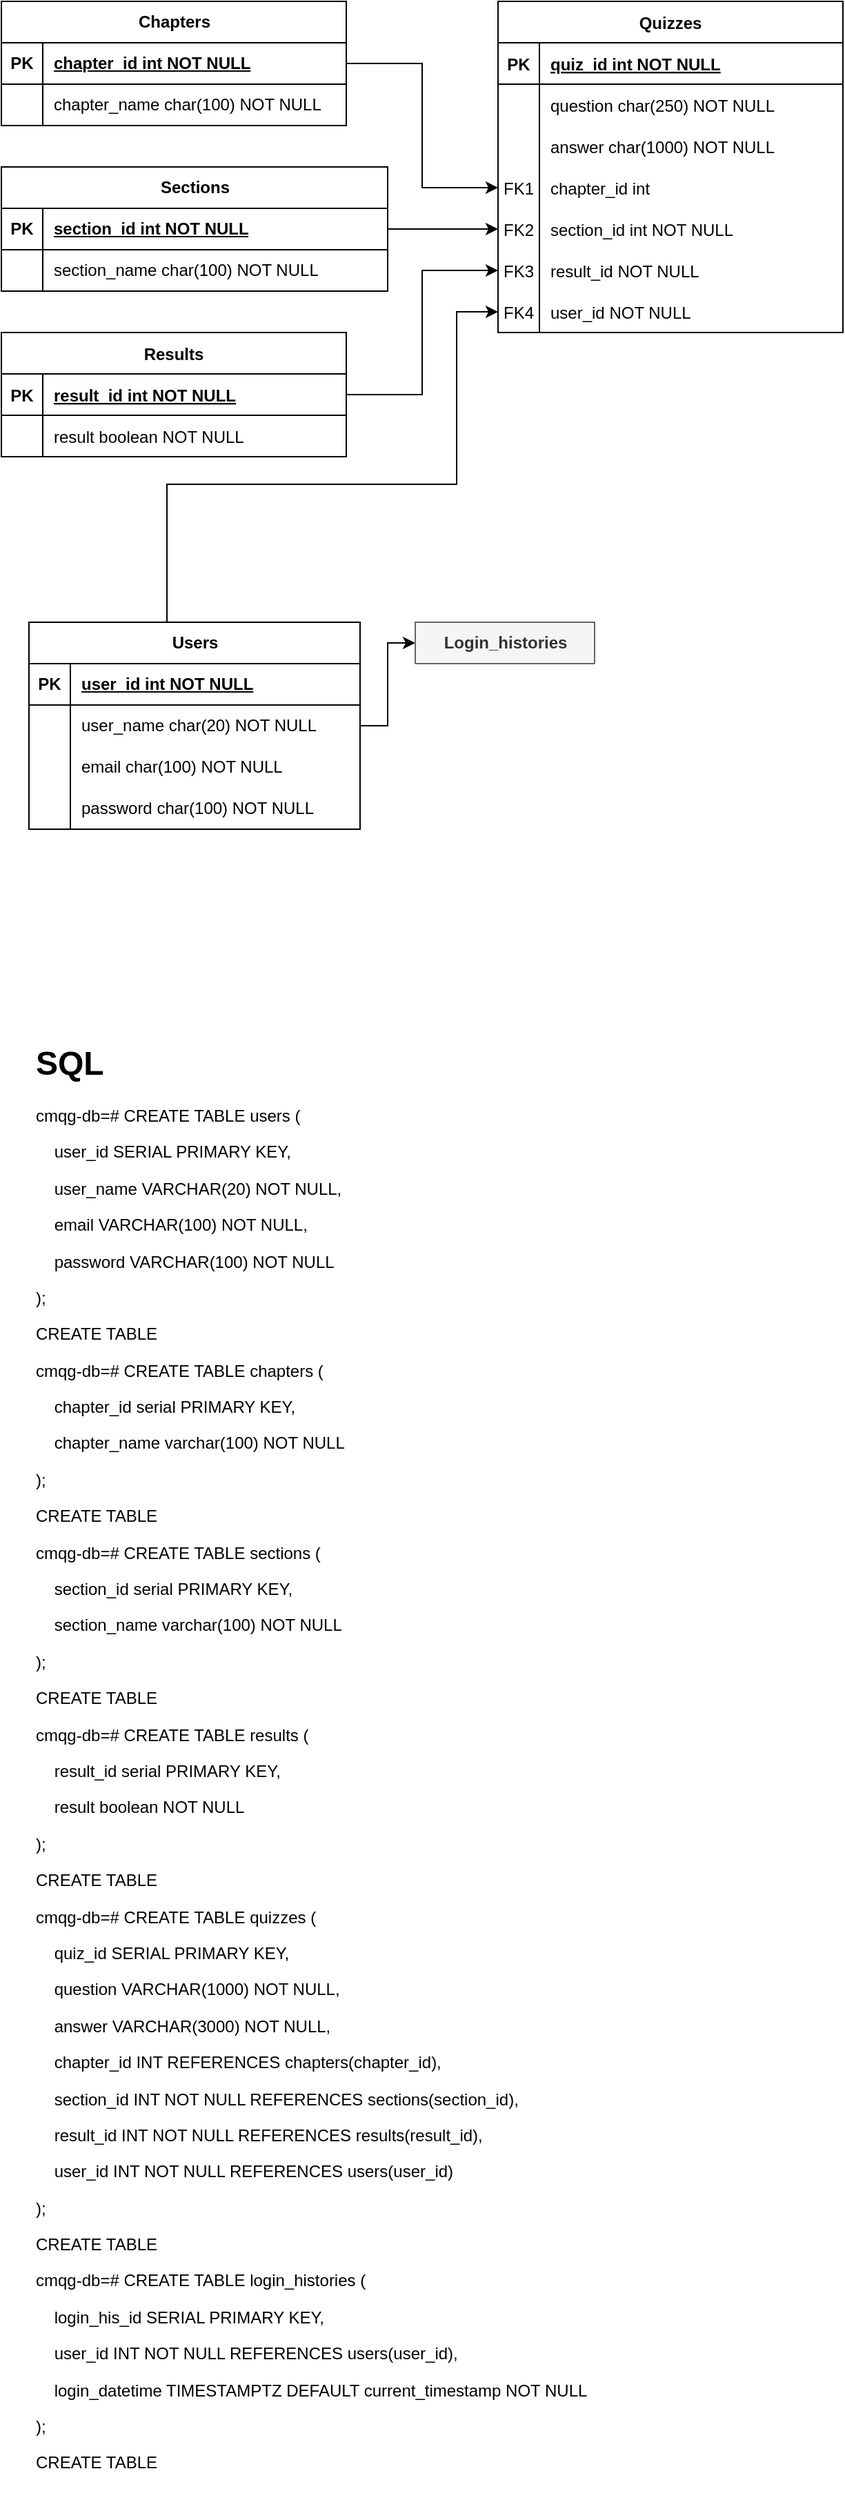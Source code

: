 <mxfile version="22.0.3" type="device" pages="3">
  <diagram id="R2lEEEUBdFMjLlhIrx00" name="ER">
    <mxGraphModel dx="954" dy="600" grid="1" gridSize="10" guides="1" tooltips="1" connect="1" arrows="1" fold="1" page="1" pageScale="1" pageWidth="850" pageHeight="1100" math="0" shadow="0" extFonts="Permanent Marker^https://fonts.googleapis.com/css?family=Permanent+Marker">
      <root>
        <mxCell id="0" />
        <mxCell id="1" parent="0" />
        <mxCell id="C-vyLk0tnHw3VtMMgP7b-2" value="Results" style="shape=table;startSize=30;container=1;collapsible=1;childLayout=tableLayout;fixedRows=1;rowLines=0;fontStyle=1;align=center;resizeLast=1;" parent="1" vertex="1">
          <mxGeometry x="40" y="280" width="250" height="90" as="geometry" />
        </mxCell>
        <mxCell id="C-vyLk0tnHw3VtMMgP7b-3" value="" style="shape=partialRectangle;collapsible=0;dropTarget=0;pointerEvents=0;fillColor=none;points=[[0,0.5],[1,0.5]];portConstraint=eastwest;top=0;left=0;right=0;bottom=1;" parent="C-vyLk0tnHw3VtMMgP7b-2" vertex="1">
          <mxGeometry y="30" width="250" height="30" as="geometry" />
        </mxCell>
        <mxCell id="C-vyLk0tnHw3VtMMgP7b-4" value="PK" style="shape=partialRectangle;overflow=hidden;connectable=0;fillColor=none;top=0;left=0;bottom=0;right=0;fontStyle=1;" parent="C-vyLk0tnHw3VtMMgP7b-3" vertex="1">
          <mxGeometry width="30" height="30" as="geometry">
            <mxRectangle width="30" height="30" as="alternateBounds" />
          </mxGeometry>
        </mxCell>
        <mxCell id="C-vyLk0tnHw3VtMMgP7b-5" value="result_id int NOT NULL " style="shape=partialRectangle;overflow=hidden;connectable=0;fillColor=none;top=0;left=0;bottom=0;right=0;align=left;spacingLeft=6;fontStyle=5;" parent="C-vyLk0tnHw3VtMMgP7b-3" vertex="1">
          <mxGeometry x="30" width="220" height="30" as="geometry">
            <mxRectangle width="220" height="30" as="alternateBounds" />
          </mxGeometry>
        </mxCell>
        <mxCell id="C-vyLk0tnHw3VtMMgP7b-9" value="" style="shape=partialRectangle;collapsible=0;dropTarget=0;pointerEvents=0;fillColor=none;points=[[0,0.5],[1,0.5]];portConstraint=eastwest;top=0;left=0;right=0;bottom=0;" parent="C-vyLk0tnHw3VtMMgP7b-2" vertex="1">
          <mxGeometry y="60" width="250" height="30" as="geometry" />
        </mxCell>
        <mxCell id="C-vyLk0tnHw3VtMMgP7b-10" value="" style="shape=partialRectangle;overflow=hidden;connectable=0;fillColor=none;top=0;left=0;bottom=0;right=0;" parent="C-vyLk0tnHw3VtMMgP7b-9" vertex="1">
          <mxGeometry width="30" height="30" as="geometry">
            <mxRectangle width="30" height="30" as="alternateBounds" />
          </mxGeometry>
        </mxCell>
        <mxCell id="C-vyLk0tnHw3VtMMgP7b-11" value="result boolean NOT NULL" style="shape=partialRectangle;overflow=hidden;connectable=0;fillColor=none;top=0;left=0;bottom=0;right=0;align=left;spacingLeft=6;" parent="C-vyLk0tnHw3VtMMgP7b-9" vertex="1">
          <mxGeometry x="30" width="220" height="30" as="geometry">
            <mxRectangle width="220" height="30" as="alternateBounds" />
          </mxGeometry>
        </mxCell>
        <mxCell id="C-vyLk0tnHw3VtMMgP7b-23" value="Quizzes" style="shape=table;startSize=30;container=1;collapsible=1;childLayout=tableLayout;fixedRows=1;rowLines=0;fontStyle=1;align=center;resizeLast=1;" parent="1" vertex="1">
          <mxGeometry x="400" y="40" width="250" height="240" as="geometry">
            <mxRectangle x="120" y="120" width="70" height="30" as="alternateBounds" />
          </mxGeometry>
        </mxCell>
        <mxCell id="C-vyLk0tnHw3VtMMgP7b-24" value="" style="shape=partialRectangle;collapsible=0;dropTarget=0;pointerEvents=0;fillColor=none;points=[[0,0.5],[1,0.5]];portConstraint=eastwest;top=0;left=0;right=0;bottom=1;" parent="C-vyLk0tnHw3VtMMgP7b-23" vertex="1">
          <mxGeometry y="30" width="250" height="30" as="geometry" />
        </mxCell>
        <mxCell id="C-vyLk0tnHw3VtMMgP7b-25" value="PK" style="shape=partialRectangle;overflow=hidden;connectable=0;fillColor=none;top=0;left=0;bottom=0;right=0;fontStyle=1;" parent="C-vyLk0tnHw3VtMMgP7b-24" vertex="1">
          <mxGeometry width="30" height="30" as="geometry">
            <mxRectangle width="30" height="30" as="alternateBounds" />
          </mxGeometry>
        </mxCell>
        <mxCell id="C-vyLk0tnHw3VtMMgP7b-26" value="quiz_id int NOT NULL " style="shape=partialRectangle;overflow=hidden;connectable=0;fillColor=none;top=0;left=0;bottom=0;right=0;align=left;spacingLeft=6;fontStyle=5;" parent="C-vyLk0tnHw3VtMMgP7b-24" vertex="1">
          <mxGeometry x="30" width="220" height="30" as="geometry">
            <mxRectangle width="220" height="30" as="alternateBounds" />
          </mxGeometry>
        </mxCell>
        <mxCell id="C-vyLk0tnHw3VtMMgP7b-27" value="" style="shape=partialRectangle;collapsible=0;dropTarget=0;pointerEvents=0;fillColor=none;points=[[0,0.5],[1,0.5]];portConstraint=eastwest;top=0;left=0;right=0;bottom=0;" parent="C-vyLk0tnHw3VtMMgP7b-23" vertex="1">
          <mxGeometry y="60" width="250" height="30" as="geometry" />
        </mxCell>
        <mxCell id="C-vyLk0tnHw3VtMMgP7b-28" value="" style="shape=partialRectangle;overflow=hidden;connectable=0;fillColor=none;top=0;left=0;bottom=0;right=0;" parent="C-vyLk0tnHw3VtMMgP7b-27" vertex="1">
          <mxGeometry width="30" height="30" as="geometry">
            <mxRectangle width="30" height="30" as="alternateBounds" />
          </mxGeometry>
        </mxCell>
        <mxCell id="C-vyLk0tnHw3VtMMgP7b-29" value="question char(250) NOT NULL" style="shape=partialRectangle;overflow=hidden;connectable=0;fillColor=none;top=0;left=0;bottom=0;right=0;align=left;spacingLeft=6;" parent="C-vyLk0tnHw3VtMMgP7b-27" vertex="1">
          <mxGeometry x="30" width="220" height="30" as="geometry">
            <mxRectangle width="220" height="30" as="alternateBounds" />
          </mxGeometry>
        </mxCell>
        <mxCell id="cHGgCgY9bljwgX2KRVGt-27" style="shape=partialRectangle;collapsible=0;dropTarget=0;pointerEvents=0;fillColor=none;points=[[0,0.5],[1,0.5]];portConstraint=eastwest;top=0;left=0;right=0;bottom=0;" parent="C-vyLk0tnHw3VtMMgP7b-23" vertex="1">
          <mxGeometry y="90" width="250" height="30" as="geometry" />
        </mxCell>
        <mxCell id="cHGgCgY9bljwgX2KRVGt-28" style="shape=partialRectangle;overflow=hidden;connectable=0;fillColor=none;top=0;left=0;bottom=0;right=0;" parent="cHGgCgY9bljwgX2KRVGt-27" vertex="1">
          <mxGeometry width="30" height="30" as="geometry">
            <mxRectangle width="30" height="30" as="alternateBounds" />
          </mxGeometry>
        </mxCell>
        <mxCell id="cHGgCgY9bljwgX2KRVGt-29" value="answer char(1000) NOT NULL" style="shape=partialRectangle;overflow=hidden;connectable=0;fillColor=none;top=0;left=0;bottom=0;right=0;align=left;spacingLeft=6;" parent="cHGgCgY9bljwgX2KRVGt-27" vertex="1">
          <mxGeometry x="30" width="220" height="30" as="geometry">
            <mxRectangle width="220" height="30" as="alternateBounds" />
          </mxGeometry>
        </mxCell>
        <mxCell id="cHGgCgY9bljwgX2KRVGt-64" style="shape=partialRectangle;collapsible=0;dropTarget=0;pointerEvents=0;fillColor=none;points=[[0,0.5],[1,0.5]];portConstraint=eastwest;top=0;left=0;right=0;bottom=0;" parent="C-vyLk0tnHw3VtMMgP7b-23" vertex="1">
          <mxGeometry y="120" width="250" height="30" as="geometry" />
        </mxCell>
        <mxCell id="cHGgCgY9bljwgX2KRVGt-65" value="FK1" style="shape=partialRectangle;overflow=hidden;connectable=0;fillColor=none;top=0;left=0;bottom=0;right=0;" parent="cHGgCgY9bljwgX2KRVGt-64" vertex="1">
          <mxGeometry width="30" height="30" as="geometry">
            <mxRectangle width="30" height="30" as="alternateBounds" />
          </mxGeometry>
        </mxCell>
        <mxCell id="cHGgCgY9bljwgX2KRVGt-66" value="chapter_id int" style="shape=partialRectangle;overflow=hidden;connectable=0;fillColor=none;top=0;left=0;bottom=0;right=0;align=left;spacingLeft=6;" parent="cHGgCgY9bljwgX2KRVGt-64" vertex="1">
          <mxGeometry x="30" width="220" height="30" as="geometry">
            <mxRectangle width="220" height="30" as="alternateBounds" />
          </mxGeometry>
        </mxCell>
        <mxCell id="cHGgCgY9bljwgX2KRVGt-30" style="shape=partialRectangle;collapsible=0;dropTarget=0;pointerEvents=0;fillColor=none;points=[[0,0.5],[1,0.5]];portConstraint=eastwest;top=0;left=0;right=0;bottom=0;" parent="C-vyLk0tnHw3VtMMgP7b-23" vertex="1">
          <mxGeometry y="150" width="250" height="30" as="geometry" />
        </mxCell>
        <mxCell id="cHGgCgY9bljwgX2KRVGt-31" value="FK2" style="shape=partialRectangle;overflow=hidden;connectable=0;fillColor=none;top=0;left=0;bottom=0;right=0;" parent="cHGgCgY9bljwgX2KRVGt-30" vertex="1">
          <mxGeometry width="30" height="30" as="geometry">
            <mxRectangle width="30" height="30" as="alternateBounds" />
          </mxGeometry>
        </mxCell>
        <mxCell id="cHGgCgY9bljwgX2KRVGt-32" value="section_id int NOT NULL" style="shape=partialRectangle;overflow=hidden;connectable=0;fillColor=none;top=0;left=0;bottom=0;right=0;align=left;spacingLeft=6;" parent="cHGgCgY9bljwgX2KRVGt-30" vertex="1">
          <mxGeometry x="30" width="220" height="30" as="geometry">
            <mxRectangle width="220" height="30" as="alternateBounds" />
          </mxGeometry>
        </mxCell>
        <mxCell id="cHGgCgY9bljwgX2KRVGt-59" style="shape=partialRectangle;collapsible=0;dropTarget=0;pointerEvents=0;fillColor=none;points=[[0,0.5],[1,0.5]];portConstraint=eastwest;top=0;left=0;right=0;bottom=0;" parent="C-vyLk0tnHw3VtMMgP7b-23" vertex="1">
          <mxGeometry y="180" width="250" height="30" as="geometry" />
        </mxCell>
        <mxCell id="cHGgCgY9bljwgX2KRVGt-60" value="FK3" style="shape=partialRectangle;overflow=hidden;connectable=0;fillColor=none;top=0;left=0;bottom=0;right=0;" parent="cHGgCgY9bljwgX2KRVGt-59" vertex="1">
          <mxGeometry width="30" height="30" as="geometry">
            <mxRectangle width="30" height="30" as="alternateBounds" />
          </mxGeometry>
        </mxCell>
        <mxCell id="cHGgCgY9bljwgX2KRVGt-61" value="result_id NOT NULL" style="shape=partialRectangle;overflow=hidden;connectable=0;fillColor=none;top=0;left=0;bottom=0;right=0;align=left;spacingLeft=6;" parent="cHGgCgY9bljwgX2KRVGt-59" vertex="1">
          <mxGeometry x="30" width="220" height="30" as="geometry">
            <mxRectangle width="220" height="30" as="alternateBounds" />
          </mxGeometry>
        </mxCell>
        <mxCell id="cHGgCgY9bljwgX2KRVGt-81" style="shape=partialRectangle;collapsible=0;dropTarget=0;pointerEvents=0;fillColor=none;points=[[0,0.5],[1,0.5]];portConstraint=eastwest;top=0;left=0;right=0;bottom=0;" parent="C-vyLk0tnHw3VtMMgP7b-23" vertex="1">
          <mxGeometry y="210" width="250" height="30" as="geometry" />
        </mxCell>
        <mxCell id="cHGgCgY9bljwgX2KRVGt-82" value="FK4" style="shape=partialRectangle;overflow=hidden;connectable=0;fillColor=none;top=0;left=0;bottom=0;right=0;" parent="cHGgCgY9bljwgX2KRVGt-81" vertex="1">
          <mxGeometry width="30" height="30" as="geometry">
            <mxRectangle width="30" height="30" as="alternateBounds" />
          </mxGeometry>
        </mxCell>
        <mxCell id="cHGgCgY9bljwgX2KRVGt-83" value="user_id NOT NULL" style="shape=partialRectangle;overflow=hidden;connectable=0;fillColor=none;top=0;left=0;bottom=0;right=0;align=left;spacingLeft=6;" parent="cHGgCgY9bljwgX2KRVGt-81" vertex="1">
          <mxGeometry x="30" width="220" height="30" as="geometry">
            <mxRectangle width="220" height="30" as="alternateBounds" />
          </mxGeometry>
        </mxCell>
        <mxCell id="cHGgCgY9bljwgX2KRVGt-46" value="Sections" style="shape=table;startSize=30;container=1;collapsible=1;childLayout=tableLayout;fixedRows=1;rowLines=0;fontStyle=1;align=center;resizeLast=1;html=1;strokeColor=default;verticalAlign=middle;fontFamily=Helvetica;fontSize=12;fontColor=default;fillColor=default;" parent="1" vertex="1">
          <mxGeometry x="40" y="160" width="280" height="90" as="geometry" />
        </mxCell>
        <mxCell id="cHGgCgY9bljwgX2KRVGt-47" value="" style="shape=tableRow;horizontal=0;startSize=0;swimlaneHead=0;swimlaneBody=0;fillColor=none;collapsible=0;dropTarget=0;points=[[0,0.5],[1,0.5]];portConstraint=eastwest;top=0;left=0;right=0;bottom=1;strokeColor=default;align=center;verticalAlign=middle;fontFamily=Helvetica;fontSize=12;fontColor=default;" parent="cHGgCgY9bljwgX2KRVGt-46" vertex="1">
          <mxGeometry y="30" width="280" height="30" as="geometry" />
        </mxCell>
        <mxCell id="cHGgCgY9bljwgX2KRVGt-48" value="PK" style="shape=partialRectangle;connectable=0;fillColor=none;top=0;left=0;bottom=0;right=0;fontStyle=1;overflow=hidden;whiteSpace=wrap;html=1;strokeColor=default;align=center;verticalAlign=middle;fontFamily=Helvetica;fontSize=12;fontColor=default;startSize=30;" parent="cHGgCgY9bljwgX2KRVGt-47" vertex="1">
          <mxGeometry width="30" height="30" as="geometry">
            <mxRectangle width="30" height="30" as="alternateBounds" />
          </mxGeometry>
        </mxCell>
        <mxCell id="cHGgCgY9bljwgX2KRVGt-49" value="section_id int NOT NULL" style="shape=partialRectangle;connectable=0;fillColor=none;top=0;left=0;bottom=0;right=0;align=left;spacingLeft=6;fontStyle=5;overflow=hidden;whiteSpace=wrap;html=1;strokeColor=default;verticalAlign=middle;fontFamily=Helvetica;fontSize=12;fontColor=default;startSize=30;" parent="cHGgCgY9bljwgX2KRVGt-47" vertex="1">
          <mxGeometry x="30" width="250" height="30" as="geometry">
            <mxRectangle width="250" height="30" as="alternateBounds" />
          </mxGeometry>
        </mxCell>
        <mxCell id="cHGgCgY9bljwgX2KRVGt-50" value="" style="shape=tableRow;horizontal=0;startSize=0;swimlaneHead=0;swimlaneBody=0;fillColor=none;collapsible=0;dropTarget=0;points=[[0,0.5],[1,0.5]];portConstraint=eastwest;top=0;left=0;right=0;bottom=0;strokeColor=default;align=center;verticalAlign=middle;fontFamily=Helvetica;fontSize=12;fontColor=default;" parent="cHGgCgY9bljwgX2KRVGt-46" vertex="1">
          <mxGeometry y="60" width="280" height="30" as="geometry" />
        </mxCell>
        <mxCell id="cHGgCgY9bljwgX2KRVGt-51" value="" style="shape=partialRectangle;connectable=0;fillColor=none;top=0;left=0;bottom=0;right=0;editable=1;overflow=hidden;whiteSpace=wrap;html=1;strokeColor=default;align=center;verticalAlign=middle;fontFamily=Helvetica;fontSize=12;fontColor=default;startSize=30;" parent="cHGgCgY9bljwgX2KRVGt-50" vertex="1">
          <mxGeometry width="30" height="30" as="geometry">
            <mxRectangle width="30" height="30" as="alternateBounds" />
          </mxGeometry>
        </mxCell>
        <mxCell id="cHGgCgY9bljwgX2KRVGt-52" value="section_name char(100) NOT NULL" style="shape=partialRectangle;connectable=0;fillColor=none;top=0;left=0;bottom=0;right=0;align=left;spacingLeft=6;overflow=hidden;whiteSpace=wrap;html=1;strokeColor=default;verticalAlign=middle;fontFamily=Helvetica;fontSize=12;fontColor=default;startSize=30;" parent="cHGgCgY9bljwgX2KRVGt-50" vertex="1">
          <mxGeometry x="30" width="250" height="30" as="geometry">
            <mxRectangle width="250" height="30" as="alternateBounds" />
          </mxGeometry>
        </mxCell>
        <mxCell id="cHGgCgY9bljwgX2KRVGt-62" style="edgeStyle=orthogonalEdgeStyle;rounded=0;orthogonalLoop=1;jettySize=auto;html=1;entryX=0;entryY=0.5;entryDx=0;entryDy=0;fontFamily=Helvetica;fontSize=12;fontColor=default;startSize=30;" parent="1" source="cHGgCgY9bljwgX2KRVGt-47" target="cHGgCgY9bljwgX2KRVGt-30" edge="1">
          <mxGeometry relative="1" as="geometry" />
        </mxCell>
        <mxCell id="cHGgCgY9bljwgX2KRVGt-63" style="edgeStyle=orthogonalEdgeStyle;rounded=0;orthogonalLoop=1;jettySize=auto;html=1;entryX=0;entryY=0.5;entryDx=0;entryDy=0;fontFamily=Helvetica;fontSize=12;fontColor=default;startSize=30;" parent="1" source="C-vyLk0tnHw3VtMMgP7b-3" target="cHGgCgY9bljwgX2KRVGt-59" edge="1">
          <mxGeometry relative="1" as="geometry" />
        </mxCell>
        <mxCell id="cHGgCgY9bljwgX2KRVGt-67" value="Chapters" style="shape=table;startSize=30;container=1;collapsible=1;childLayout=tableLayout;fixedRows=1;rowLines=0;fontStyle=1;align=center;resizeLast=1;html=1;strokeColor=default;verticalAlign=middle;fontFamily=Helvetica;fontSize=12;fontColor=default;fillColor=default;" parent="1" vertex="1">
          <mxGeometry x="40" y="40" width="250" height="90" as="geometry" />
        </mxCell>
        <mxCell id="cHGgCgY9bljwgX2KRVGt-68" value="" style="shape=tableRow;horizontal=0;startSize=0;swimlaneHead=0;swimlaneBody=0;fillColor=none;collapsible=0;dropTarget=0;points=[[0,0.5],[1,0.5]];portConstraint=eastwest;top=0;left=0;right=0;bottom=1;strokeColor=default;align=center;verticalAlign=middle;fontFamily=Helvetica;fontSize=12;fontColor=default;" parent="cHGgCgY9bljwgX2KRVGt-67" vertex="1">
          <mxGeometry y="30" width="250" height="30" as="geometry" />
        </mxCell>
        <mxCell id="cHGgCgY9bljwgX2KRVGt-69" value="PK" style="shape=partialRectangle;connectable=0;fillColor=none;top=0;left=0;bottom=0;right=0;fontStyle=1;overflow=hidden;whiteSpace=wrap;html=1;strokeColor=default;align=center;verticalAlign=middle;fontFamily=Helvetica;fontSize=12;fontColor=default;startSize=30;" parent="cHGgCgY9bljwgX2KRVGt-68" vertex="1">
          <mxGeometry width="30" height="30" as="geometry">
            <mxRectangle width="30" height="30" as="alternateBounds" />
          </mxGeometry>
        </mxCell>
        <mxCell id="cHGgCgY9bljwgX2KRVGt-70" value="chapter_id int NOT NULL" style="shape=partialRectangle;connectable=0;fillColor=none;top=0;left=0;bottom=0;right=0;align=left;spacingLeft=6;fontStyle=5;overflow=hidden;whiteSpace=wrap;html=1;strokeColor=default;verticalAlign=middle;fontFamily=Helvetica;fontSize=12;fontColor=default;startSize=30;" parent="cHGgCgY9bljwgX2KRVGt-68" vertex="1">
          <mxGeometry x="30" width="220" height="30" as="geometry">
            <mxRectangle width="220" height="30" as="alternateBounds" />
          </mxGeometry>
        </mxCell>
        <mxCell id="cHGgCgY9bljwgX2KRVGt-71" value="" style="shape=tableRow;horizontal=0;startSize=0;swimlaneHead=0;swimlaneBody=0;fillColor=none;collapsible=0;dropTarget=0;points=[[0,0.5],[1,0.5]];portConstraint=eastwest;top=0;left=0;right=0;bottom=0;strokeColor=default;align=center;verticalAlign=middle;fontFamily=Helvetica;fontSize=12;fontColor=default;" parent="cHGgCgY9bljwgX2KRVGt-67" vertex="1">
          <mxGeometry y="60" width="250" height="30" as="geometry" />
        </mxCell>
        <mxCell id="cHGgCgY9bljwgX2KRVGt-72" value="" style="shape=partialRectangle;connectable=0;fillColor=none;top=0;left=0;bottom=0;right=0;editable=1;overflow=hidden;whiteSpace=wrap;html=1;strokeColor=default;align=center;verticalAlign=middle;fontFamily=Helvetica;fontSize=12;fontColor=default;startSize=30;" parent="cHGgCgY9bljwgX2KRVGt-71" vertex="1">
          <mxGeometry width="30" height="30" as="geometry">
            <mxRectangle width="30" height="30" as="alternateBounds" />
          </mxGeometry>
        </mxCell>
        <mxCell id="cHGgCgY9bljwgX2KRVGt-73" value="chapter_name char(100) NOT NULL" style="shape=partialRectangle;connectable=0;fillColor=none;top=0;left=0;bottom=0;right=0;align=left;spacingLeft=6;overflow=hidden;whiteSpace=wrap;html=1;strokeColor=default;verticalAlign=middle;fontFamily=Helvetica;fontSize=12;fontColor=default;startSize=30;" parent="cHGgCgY9bljwgX2KRVGt-71" vertex="1">
          <mxGeometry x="30" width="220" height="30" as="geometry">
            <mxRectangle width="220" height="30" as="alternateBounds" />
          </mxGeometry>
        </mxCell>
        <mxCell id="cHGgCgY9bljwgX2KRVGt-80" style="edgeStyle=orthogonalEdgeStyle;rounded=0;orthogonalLoop=1;jettySize=auto;html=1;fontFamily=Helvetica;fontSize=12;fontColor=default;startSize=30;" parent="1" source="cHGgCgY9bljwgX2KRVGt-68" target="cHGgCgY9bljwgX2KRVGt-64" edge="1">
          <mxGeometry relative="1" as="geometry" />
        </mxCell>
        <mxCell id="cHGgCgY9bljwgX2KRVGt-100" style="edgeStyle=orthogonalEdgeStyle;rounded=0;orthogonalLoop=1;jettySize=auto;html=1;entryX=0;entryY=0.5;entryDx=0;entryDy=0;fontFamily=Helvetica;fontSize=12;fontColor=default;startSize=30;" parent="1" source="cHGgCgY9bljwgX2KRVGt-84" target="cHGgCgY9bljwgX2KRVGt-81" edge="1">
          <mxGeometry relative="1" as="geometry">
            <Array as="points">
              <mxPoint x="160" y="390" />
              <mxPoint x="370" y="390" />
              <mxPoint x="370" y="265" />
            </Array>
          </mxGeometry>
        </mxCell>
        <mxCell id="cHGgCgY9bljwgX2KRVGt-129" style="edgeStyle=orthogonalEdgeStyle;rounded=0;orthogonalLoop=1;jettySize=auto;html=1;fontFamily=Helvetica;fontSize=12;fontColor=default;startSize=30;" parent="1" source="cHGgCgY9bljwgX2KRVGt-84" target="cHGgCgY9bljwgX2KRVGt-105" edge="1">
          <mxGeometry relative="1" as="geometry" />
        </mxCell>
        <mxCell id="cHGgCgY9bljwgX2KRVGt-84" value="Users" style="shape=table;startSize=30;container=1;collapsible=1;childLayout=tableLayout;fixedRows=1;rowLines=0;fontStyle=1;align=center;resizeLast=1;html=1;strokeColor=default;verticalAlign=middle;fontFamily=Helvetica;fontSize=12;fontColor=default;fillColor=default;" parent="1" vertex="1">
          <mxGeometry x="60" y="490" width="240" height="150" as="geometry">
            <mxRectangle x="60" y="490" width="70" height="30" as="alternateBounds" />
          </mxGeometry>
        </mxCell>
        <mxCell id="cHGgCgY9bljwgX2KRVGt-85" value="" style="shape=tableRow;horizontal=0;startSize=0;swimlaneHead=0;swimlaneBody=0;fillColor=none;collapsible=0;dropTarget=0;points=[[0,0.5],[1,0.5]];portConstraint=eastwest;top=0;left=0;right=0;bottom=1;strokeColor=default;align=center;verticalAlign=middle;fontFamily=Helvetica;fontSize=12;fontColor=default;" parent="cHGgCgY9bljwgX2KRVGt-84" vertex="1">
          <mxGeometry y="30" width="240" height="30" as="geometry" />
        </mxCell>
        <mxCell id="cHGgCgY9bljwgX2KRVGt-86" value="PK" style="shape=partialRectangle;connectable=0;fillColor=none;top=0;left=0;bottom=0;right=0;fontStyle=1;overflow=hidden;whiteSpace=wrap;html=1;strokeColor=default;align=center;verticalAlign=middle;fontFamily=Helvetica;fontSize=12;fontColor=default;startSize=30;" parent="cHGgCgY9bljwgX2KRVGt-85" vertex="1">
          <mxGeometry width="30" height="30" as="geometry">
            <mxRectangle width="30" height="30" as="alternateBounds" />
          </mxGeometry>
        </mxCell>
        <mxCell id="cHGgCgY9bljwgX2KRVGt-87" value="user_id int NOT NULL" style="shape=partialRectangle;connectable=0;fillColor=none;top=0;left=0;bottom=0;right=0;align=left;spacingLeft=6;fontStyle=5;overflow=hidden;whiteSpace=wrap;html=1;strokeColor=default;verticalAlign=middle;fontFamily=Helvetica;fontSize=12;fontColor=default;startSize=30;" parent="cHGgCgY9bljwgX2KRVGt-85" vertex="1">
          <mxGeometry x="30" width="210" height="30" as="geometry">
            <mxRectangle width="210" height="30" as="alternateBounds" />
          </mxGeometry>
        </mxCell>
        <mxCell id="cHGgCgY9bljwgX2KRVGt-88" value="" style="shape=tableRow;horizontal=0;startSize=0;swimlaneHead=0;swimlaneBody=0;fillColor=none;collapsible=0;dropTarget=0;points=[[0,0.5],[1,0.5]];portConstraint=eastwest;top=0;left=0;right=0;bottom=0;strokeColor=default;align=center;verticalAlign=middle;fontFamily=Helvetica;fontSize=12;fontColor=default;" parent="cHGgCgY9bljwgX2KRVGt-84" vertex="1">
          <mxGeometry y="60" width="240" height="30" as="geometry" />
        </mxCell>
        <mxCell id="cHGgCgY9bljwgX2KRVGt-89" value="" style="shape=partialRectangle;connectable=0;fillColor=none;top=0;left=0;bottom=0;right=0;editable=1;overflow=hidden;whiteSpace=wrap;html=1;strokeColor=default;align=center;verticalAlign=middle;fontFamily=Helvetica;fontSize=12;fontColor=default;startSize=30;" parent="cHGgCgY9bljwgX2KRVGt-88" vertex="1">
          <mxGeometry width="30" height="30" as="geometry">
            <mxRectangle width="30" height="30" as="alternateBounds" />
          </mxGeometry>
        </mxCell>
        <mxCell id="cHGgCgY9bljwgX2KRVGt-90" value="user_name char(20) NOT NULL" style="shape=partialRectangle;connectable=0;fillColor=none;top=0;left=0;bottom=0;right=0;align=left;spacingLeft=6;overflow=hidden;whiteSpace=wrap;html=1;strokeColor=default;verticalAlign=middle;fontFamily=Helvetica;fontSize=12;fontColor=default;startSize=30;" parent="cHGgCgY9bljwgX2KRVGt-88" vertex="1">
          <mxGeometry x="30" width="210" height="30" as="geometry">
            <mxRectangle width="210" height="30" as="alternateBounds" />
          </mxGeometry>
        </mxCell>
        <mxCell id="cHGgCgY9bljwgX2KRVGt-91" value="" style="shape=tableRow;horizontal=0;startSize=0;swimlaneHead=0;swimlaneBody=0;fillColor=none;collapsible=0;dropTarget=0;points=[[0,0.5],[1,0.5]];portConstraint=eastwest;top=0;left=0;right=0;bottom=0;strokeColor=default;align=center;verticalAlign=middle;fontFamily=Helvetica;fontSize=12;fontColor=default;" parent="cHGgCgY9bljwgX2KRVGt-84" vertex="1">
          <mxGeometry y="90" width="240" height="30" as="geometry" />
        </mxCell>
        <mxCell id="cHGgCgY9bljwgX2KRVGt-92" value="" style="shape=partialRectangle;connectable=0;fillColor=none;top=0;left=0;bottom=0;right=0;editable=1;overflow=hidden;whiteSpace=wrap;html=1;strokeColor=default;align=center;verticalAlign=middle;fontFamily=Helvetica;fontSize=12;fontColor=default;startSize=30;" parent="cHGgCgY9bljwgX2KRVGt-91" vertex="1">
          <mxGeometry width="30" height="30" as="geometry">
            <mxRectangle width="30" height="30" as="alternateBounds" />
          </mxGeometry>
        </mxCell>
        <mxCell id="cHGgCgY9bljwgX2KRVGt-93" value="email char(100) NOT NULL" style="shape=partialRectangle;connectable=0;fillColor=none;top=0;left=0;bottom=0;right=0;align=left;spacingLeft=6;overflow=hidden;whiteSpace=wrap;html=1;strokeColor=default;verticalAlign=middle;fontFamily=Helvetica;fontSize=12;fontColor=default;startSize=30;" parent="cHGgCgY9bljwgX2KRVGt-91" vertex="1">
          <mxGeometry x="30" width="210" height="30" as="geometry">
            <mxRectangle width="210" height="30" as="alternateBounds" />
          </mxGeometry>
        </mxCell>
        <mxCell id="cHGgCgY9bljwgX2KRVGt-94" value="" style="shape=tableRow;horizontal=0;startSize=0;swimlaneHead=0;swimlaneBody=0;fillColor=none;collapsible=0;dropTarget=0;points=[[0,0.5],[1,0.5]];portConstraint=eastwest;top=0;left=0;right=0;bottom=0;strokeColor=default;align=center;verticalAlign=middle;fontFamily=Helvetica;fontSize=12;fontColor=default;" parent="cHGgCgY9bljwgX2KRVGt-84" vertex="1">
          <mxGeometry y="120" width="240" height="30" as="geometry" />
        </mxCell>
        <mxCell id="cHGgCgY9bljwgX2KRVGt-95" value="" style="shape=partialRectangle;connectable=0;fillColor=none;top=0;left=0;bottom=0;right=0;editable=1;overflow=hidden;whiteSpace=wrap;html=1;strokeColor=default;align=center;verticalAlign=middle;fontFamily=Helvetica;fontSize=12;fontColor=default;startSize=30;" parent="cHGgCgY9bljwgX2KRVGt-94" vertex="1">
          <mxGeometry width="30" height="30" as="geometry">
            <mxRectangle width="30" height="30" as="alternateBounds" />
          </mxGeometry>
        </mxCell>
        <mxCell id="cHGgCgY9bljwgX2KRVGt-96" value="password char(100) NOT NULL" style="shape=partialRectangle;connectable=0;fillColor=none;top=0;left=0;bottom=0;right=0;align=left;spacingLeft=6;overflow=hidden;whiteSpace=wrap;html=1;strokeColor=default;verticalAlign=middle;fontFamily=Helvetica;fontSize=12;fontColor=default;startSize=30;" parent="cHGgCgY9bljwgX2KRVGt-94" vertex="1">
          <mxGeometry x="30" width="210" height="30" as="geometry">
            <mxRectangle width="210" height="30" as="alternateBounds" />
          </mxGeometry>
        </mxCell>
        <mxCell id="cHGgCgY9bljwgX2KRVGt-101" value="Login_histories" style="shape=table;startSize=30;container=1;collapsible=1;childLayout=tableLayout;fixedRows=1;rowLines=0;fontStyle=1;align=center;resizeLast=1;html=1;strokeColor=#666666;verticalAlign=middle;fontFamily=Helvetica;fontSize=12;fontColor=#333333;fillColor=#f5f5f5;" parent="1" vertex="1" collapsed="1">
          <mxGeometry x="340" y="490" width="130" height="30" as="geometry">
            <mxRectangle x="340" y="490" width="270" height="120" as="alternateBounds" />
          </mxGeometry>
        </mxCell>
        <mxCell id="cHGgCgY9bljwgX2KRVGt-102" value="" style="shape=tableRow;horizontal=0;startSize=0;swimlaneHead=0;swimlaneBody=0;fillColor=none;collapsible=0;dropTarget=0;points=[[0,0.5],[1,0.5]];portConstraint=eastwest;top=0;left=0;right=0;bottom=1;strokeColor=default;align=center;verticalAlign=middle;fontFamily=Helvetica;fontSize=12;fontColor=default;" parent="cHGgCgY9bljwgX2KRVGt-101" vertex="1">
          <mxGeometry y="30" width="270" height="30" as="geometry" />
        </mxCell>
        <mxCell id="cHGgCgY9bljwgX2KRVGt-103" value="PK" style="shape=partialRectangle;connectable=0;fillColor=none;top=0;left=0;bottom=0;right=0;fontStyle=1;overflow=hidden;whiteSpace=wrap;html=1;strokeColor=default;align=center;verticalAlign=middle;fontFamily=Helvetica;fontSize=12;fontColor=default;startSize=30;" parent="cHGgCgY9bljwgX2KRVGt-102" vertex="1">
          <mxGeometry width="30" height="30" as="geometry">
            <mxRectangle width="30" height="30" as="alternateBounds" />
          </mxGeometry>
        </mxCell>
        <mxCell id="cHGgCgY9bljwgX2KRVGt-104" value="login_his_id int NOT NULL" style="shape=partialRectangle;connectable=0;fillColor=none;top=0;left=0;bottom=0;right=0;align=left;spacingLeft=6;fontStyle=5;overflow=hidden;whiteSpace=wrap;html=1;strokeColor=default;verticalAlign=middle;fontFamily=Helvetica;fontSize=12;fontColor=default;startSize=30;" parent="cHGgCgY9bljwgX2KRVGt-102" vertex="1">
          <mxGeometry x="30" width="240" height="30" as="geometry">
            <mxRectangle width="240" height="30" as="alternateBounds" />
          </mxGeometry>
        </mxCell>
        <mxCell id="cHGgCgY9bljwgX2KRVGt-105" value="" style="shape=tableRow;horizontal=0;startSize=0;swimlaneHead=0;swimlaneBody=0;fillColor=none;collapsible=0;dropTarget=0;points=[[0,0.5],[1,0.5]];portConstraint=eastwest;top=0;left=0;right=0;bottom=0;strokeColor=default;align=center;verticalAlign=middle;fontFamily=Helvetica;fontSize=12;fontColor=default;" parent="cHGgCgY9bljwgX2KRVGt-101" vertex="1">
          <mxGeometry y="60" width="270" height="30" as="geometry" />
        </mxCell>
        <mxCell id="cHGgCgY9bljwgX2KRVGt-106" value="FK1" style="shape=partialRectangle;connectable=0;fillColor=none;top=0;left=0;bottom=0;right=0;editable=1;overflow=hidden;whiteSpace=wrap;html=1;strokeColor=default;align=center;verticalAlign=middle;fontFamily=Helvetica;fontSize=12;fontColor=default;startSize=30;" parent="cHGgCgY9bljwgX2KRVGt-105" vertex="1">
          <mxGeometry width="30" height="30" as="geometry">
            <mxRectangle width="30" height="30" as="alternateBounds" />
          </mxGeometry>
        </mxCell>
        <mxCell id="cHGgCgY9bljwgX2KRVGt-107" value="user_id" style="shape=partialRectangle;connectable=0;fillColor=none;top=0;left=0;bottom=0;right=0;align=left;spacingLeft=6;overflow=hidden;whiteSpace=wrap;html=1;strokeColor=default;verticalAlign=middle;fontFamily=Helvetica;fontSize=12;fontColor=default;startSize=30;" parent="cHGgCgY9bljwgX2KRVGt-105" vertex="1">
          <mxGeometry x="30" width="240" height="30" as="geometry">
            <mxRectangle width="240" height="30" as="alternateBounds" />
          </mxGeometry>
        </mxCell>
        <mxCell id="cHGgCgY9bljwgX2KRVGt-108" value="" style="shape=tableRow;horizontal=0;startSize=0;swimlaneHead=0;swimlaneBody=0;fillColor=none;collapsible=0;dropTarget=0;points=[[0,0.5],[1,0.5]];portConstraint=eastwest;top=0;left=0;right=0;bottom=0;strokeColor=default;align=center;verticalAlign=middle;fontFamily=Helvetica;fontSize=12;fontColor=default;" parent="cHGgCgY9bljwgX2KRVGt-101" vertex="1">
          <mxGeometry y="90" width="270" height="30" as="geometry" />
        </mxCell>
        <mxCell id="cHGgCgY9bljwgX2KRVGt-109" value="" style="shape=partialRectangle;connectable=0;fillColor=none;top=0;left=0;bottom=0;right=0;editable=1;overflow=hidden;whiteSpace=wrap;html=1;strokeColor=default;align=center;verticalAlign=middle;fontFamily=Helvetica;fontSize=12;fontColor=default;startSize=30;" parent="cHGgCgY9bljwgX2KRVGt-108" vertex="1">
          <mxGeometry width="30" height="30" as="geometry">
            <mxRectangle width="30" height="30" as="alternateBounds" />
          </mxGeometry>
        </mxCell>
        <mxCell id="cHGgCgY9bljwgX2KRVGt-110" value="login_datetime datetime NOT NULL" style="shape=partialRectangle;connectable=0;fillColor=none;top=0;left=0;bottom=0;right=0;align=left;spacingLeft=6;overflow=hidden;whiteSpace=wrap;html=1;strokeColor=default;verticalAlign=middle;fontFamily=Helvetica;fontSize=12;fontColor=default;startSize=30;" parent="cHGgCgY9bljwgX2KRVGt-108" vertex="1">
          <mxGeometry x="30" width="240" height="30" as="geometry">
            <mxRectangle width="240" height="30" as="alternateBounds" />
          </mxGeometry>
        </mxCell>
        <mxCell id="cHGgCgY9bljwgX2KRVGt-131" value="&lt;h1&gt;SQL&lt;/h1&gt;&lt;p&gt;cmqg-db=# CREATE TABLE users (&lt;/p&gt;&lt;p&gt;&amp;nbsp; &amp;nbsp; user_id SERIAL PRIMARY KEY,&lt;/p&gt;&lt;p&gt;&amp;nbsp; &amp;nbsp; user_name VARCHAR(20) NOT NULL,&lt;/p&gt;&lt;p&gt;&amp;nbsp; &amp;nbsp; email VARCHAR(100) NOT NULL,&lt;/p&gt;&lt;p&gt;&amp;nbsp; &amp;nbsp; password VARCHAR(100) NOT NULL&lt;/p&gt;&lt;p&gt;);&lt;/p&gt;&lt;p&gt;CREATE TABLE&lt;/p&gt;&lt;p&gt;cmqg-db=# CREATE TABLE chapters (&lt;/p&gt;&lt;p&gt;&amp;nbsp; &amp;nbsp; chapter_id serial PRIMARY KEY,&lt;/p&gt;&lt;p&gt;&amp;nbsp; &amp;nbsp; chapter_name varchar(100) NOT NULL&lt;/p&gt;&lt;p&gt;);&lt;/p&gt;&lt;p&gt;CREATE TABLE&lt;/p&gt;&lt;p&gt;cmqg-db=# CREATE TABLE sections (&lt;/p&gt;&lt;p&gt;&amp;nbsp; &amp;nbsp; section_id serial PRIMARY KEY,&lt;/p&gt;&lt;p&gt;&amp;nbsp; &amp;nbsp; section_name varchar(100) NOT NULL&lt;/p&gt;&lt;p&gt;);&lt;/p&gt;&lt;p&gt;CREATE TABLE&lt;/p&gt;&lt;p&gt;cmqg-db=# CREATE TABLE results (&lt;/p&gt;&lt;p&gt;&amp;nbsp; &amp;nbsp; result_id serial PRIMARY KEY,&lt;/p&gt;&lt;p&gt;&amp;nbsp; &amp;nbsp; result boolean NOT NULL&lt;/p&gt;&lt;p&gt;);&lt;/p&gt;&lt;p&gt;CREATE TABLE&lt;/p&gt;&lt;p&gt;cmqg-db=# CREATE TABLE quizzes (&lt;/p&gt;&lt;p&gt;&amp;nbsp; &amp;nbsp; quiz_id SERIAL PRIMARY KEY,&lt;/p&gt;&lt;p&gt;&amp;nbsp; &amp;nbsp; question VARCHAR(1000) NOT NULL,&lt;/p&gt;&lt;p&gt;&amp;nbsp; &amp;nbsp; answer VARCHAR(3000) NOT NULL,&lt;/p&gt;&lt;p&gt;&amp;nbsp; &amp;nbsp; chapter_id INT REFERENCES chapters(chapter_id),&lt;/p&gt;&lt;p&gt;&amp;nbsp; &amp;nbsp; section_id INT NOT NULL REFERENCES sections(section_id),&lt;/p&gt;&lt;p&gt;&amp;nbsp; &amp;nbsp; result_id INT NOT NULL REFERENCES results(result_id),&lt;/p&gt;&lt;p&gt;&amp;nbsp; &amp;nbsp; user_id INT NOT NULL REFERENCES users(user_id)&lt;/p&gt;&lt;p&gt;);&lt;/p&gt;&lt;p&gt;CREATE TABLE&lt;/p&gt;&lt;p&gt;cmqg-db=# CREATE TABLE login_histories (&lt;/p&gt;&lt;p&gt;&amp;nbsp; &amp;nbsp; login_his_id SERIAL PRIMARY KEY,&lt;/p&gt;&lt;p&gt;&amp;nbsp; &amp;nbsp; user_id INT NOT NULL REFERENCES users(user_id),&lt;/p&gt;&lt;p&gt;&amp;nbsp; &amp;nbsp; login_datetime TIMESTAMPTZ DEFAULT current_timestamp NOT NULL&lt;/p&gt;&lt;p&gt;);&lt;/p&gt;&lt;p&gt;CREATE TABLE&lt;/p&gt;" style="text;html=1;strokeColor=none;fillColor=none;spacing=5;spacingTop=-20;whiteSpace=wrap;overflow=hidden;rounded=0;fontSize=12;fontFamily=Helvetica;fontColor=default;" parent="1" vertex="1">
          <mxGeometry x="60" y="790" width="440" height="1060" as="geometry" />
        </mxCell>
      </root>
    </mxGraphModel>
  </diagram>
  <diagram id="5SnFNqKkUyOl78_eANtG" name="API Endpoints">
    <mxGraphModel dx="954" dy="600" grid="1" gridSize="10" guides="1" tooltips="1" connect="1" arrows="1" fold="1" page="1" pageScale="1" pageWidth="827" pageHeight="1169" math="0" shadow="0">
      <root>
        <mxCell id="0" />
        <mxCell id="1" parent="0" />
        <mxCell id="syXQdaji-AhJCk6DcQyt-1" value="POST: create/user" style="shape=table;startSize=30;container=1;collapsible=0;childLayout=tableLayout;fixedRows=1;rowLines=0;fontStyle=0;strokeColor=default;fontSize=15;align=center;verticalAlign=middle;fontFamily=Helvetica;fontColor=default;fillColor=default;" vertex="1" parent="1">
          <mxGeometry x="40" y="40" width="330" height="90" as="geometry" />
        </mxCell>
        <mxCell id="syXQdaji-AhJCk6DcQyt-2" value="" style="shape=tableRow;horizontal=0;startSize=0;swimlaneHead=0;swimlaneBody=0;top=0;left=0;bottom=0;right=0;collapsible=0;dropTarget=0;fillColor=none;points=[[0,0.5],[1,0.5]];portConstraint=eastwest;strokeColor=inherit;fontSize=16;align=center;verticalAlign=middle;fontFamily=Helvetica;fontColor=default;" vertex="1" parent="syXQdaji-AhJCk6DcQyt-1">
          <mxGeometry y="30" width="330" height="30" as="geometry" />
        </mxCell>
        <mxCell id="syXQdaji-AhJCk6DcQyt-3" value="Request" style="shape=partialRectangle;html=1;whiteSpace=wrap;connectable=0;fillColor=none;top=0;left=0;bottom=0;right=0;overflow=hidden;pointerEvents=1;strokeColor=inherit;fontSize=16;align=center;verticalAlign=middle;fontFamily=Helvetica;fontColor=default;startSize=30;" vertex="1" parent="syXQdaji-AhJCk6DcQyt-2">
          <mxGeometry width="72" height="30" as="geometry">
            <mxRectangle width="72" height="30" as="alternateBounds" />
          </mxGeometry>
        </mxCell>
        <mxCell id="syXQdaji-AhJCk6DcQyt-4" value="user_name, email, password" style="shape=partialRectangle;html=1;whiteSpace=wrap;connectable=0;fillColor=none;top=0;left=0;bottom=0;right=0;align=left;spacingLeft=6;overflow=hidden;strokeColor=inherit;fontSize=16;verticalAlign=middle;fontFamily=Helvetica;fontColor=default;startSize=30;" vertex="1" parent="syXQdaji-AhJCk6DcQyt-2">
          <mxGeometry x="72" width="258" height="30" as="geometry">
            <mxRectangle width="258" height="30" as="alternateBounds" />
          </mxGeometry>
        </mxCell>
        <mxCell id="syXQdaji-AhJCk6DcQyt-8" value="" style="shape=tableRow;horizontal=0;startSize=0;swimlaneHead=0;swimlaneBody=0;top=0;left=0;bottom=0;right=0;collapsible=0;dropTarget=0;fillColor=none;points=[[0,0.5],[1,0.5]];portConstraint=eastwest;strokeColor=inherit;fontSize=16;align=center;verticalAlign=middle;fontFamily=Helvetica;fontColor=default;" vertex="1" parent="syXQdaji-AhJCk6DcQyt-1">
          <mxGeometry y="60" width="330" height="30" as="geometry" />
        </mxCell>
        <mxCell id="syXQdaji-AhJCk6DcQyt-9" value="Memo" style="shape=partialRectangle;html=1;whiteSpace=wrap;connectable=0;fillColor=none;top=0;left=0;bottom=0;right=0;overflow=hidden;strokeColor=inherit;fontSize=16;align=center;verticalAlign=middle;fontFamily=Helvetica;fontColor=default;startSize=30;" vertex="1" parent="syXQdaji-AhJCk6DcQyt-8">
          <mxGeometry width="72" height="30" as="geometry">
            <mxRectangle width="72" height="30" as="alternateBounds" />
          </mxGeometry>
        </mxCell>
        <mxCell id="syXQdaji-AhJCk6DcQyt-10" value="userをcreate" style="shape=partialRectangle;html=1;whiteSpace=wrap;connectable=0;fillColor=none;top=0;left=0;bottom=0;right=0;align=left;spacingLeft=6;overflow=hidden;strokeColor=inherit;fontSize=16;verticalAlign=middle;fontFamily=Helvetica;fontColor=default;startSize=30;" vertex="1" parent="syXQdaji-AhJCk6DcQyt-8">
          <mxGeometry x="72" width="258" height="30" as="geometry">
            <mxRectangle width="258" height="30" as="alternateBounds" />
          </mxGeometry>
        </mxCell>
        <mxCell id="syXQdaji-AhJCk6DcQyt-11" value="POST: create/section" style="shape=table;startSize=30;container=1;collapsible=0;childLayout=tableLayout;fixedRows=1;rowLines=0;fontStyle=0;strokeColor=default;fontSize=15;align=center;verticalAlign=middle;fontFamily=Helvetica;fontColor=default;fillColor=default;" vertex="1" parent="1">
          <mxGeometry x="40" y="140" width="330" height="90" as="geometry" />
        </mxCell>
        <mxCell id="syXQdaji-AhJCk6DcQyt-12" value="" style="shape=tableRow;horizontal=0;startSize=0;swimlaneHead=0;swimlaneBody=0;top=0;left=0;bottom=0;right=0;collapsible=0;dropTarget=0;fillColor=none;points=[[0,0.5],[1,0.5]];portConstraint=eastwest;strokeColor=inherit;fontSize=16;align=center;verticalAlign=middle;fontFamily=Helvetica;fontColor=default;" vertex="1" parent="syXQdaji-AhJCk6DcQyt-11">
          <mxGeometry y="30" width="330" height="30" as="geometry" />
        </mxCell>
        <mxCell id="syXQdaji-AhJCk6DcQyt-13" value="Request" style="shape=partialRectangle;html=1;whiteSpace=wrap;connectable=0;fillColor=none;top=0;left=0;bottom=0;right=0;overflow=hidden;pointerEvents=1;strokeColor=inherit;fontSize=16;align=center;verticalAlign=middle;fontFamily=Helvetica;fontColor=default;startSize=30;" vertex="1" parent="syXQdaji-AhJCk6DcQyt-12">
          <mxGeometry width="72" height="30" as="geometry">
            <mxRectangle width="72" height="30" as="alternateBounds" />
          </mxGeometry>
        </mxCell>
        <mxCell id="syXQdaji-AhJCk6DcQyt-14" value="section_name" style="shape=partialRectangle;html=1;whiteSpace=wrap;connectable=0;fillColor=none;top=0;left=0;bottom=0;right=0;align=left;spacingLeft=6;overflow=hidden;strokeColor=inherit;fontSize=16;verticalAlign=middle;fontFamily=Helvetica;fontColor=default;startSize=30;" vertex="1" parent="syXQdaji-AhJCk6DcQyt-12">
          <mxGeometry x="72" width="258" height="30" as="geometry">
            <mxRectangle width="258" height="30" as="alternateBounds" />
          </mxGeometry>
        </mxCell>
        <mxCell id="syXQdaji-AhJCk6DcQyt-15" value="" style="shape=tableRow;horizontal=0;startSize=0;swimlaneHead=0;swimlaneBody=0;top=0;left=0;bottom=0;right=0;collapsible=0;dropTarget=0;fillColor=none;points=[[0,0.5],[1,0.5]];portConstraint=eastwest;strokeColor=inherit;fontSize=16;align=center;verticalAlign=middle;fontFamily=Helvetica;fontColor=default;" vertex="1" parent="syXQdaji-AhJCk6DcQyt-11">
          <mxGeometry y="60" width="330" height="30" as="geometry" />
        </mxCell>
        <mxCell id="syXQdaji-AhJCk6DcQyt-16" value="Memo" style="shape=partialRectangle;html=1;whiteSpace=wrap;connectable=0;fillColor=none;top=0;left=0;bottom=0;right=0;overflow=hidden;strokeColor=inherit;fontSize=16;align=center;verticalAlign=middle;fontFamily=Helvetica;fontColor=default;startSize=30;" vertex="1" parent="syXQdaji-AhJCk6DcQyt-15">
          <mxGeometry width="72" height="30" as="geometry">
            <mxRectangle width="72" height="30" as="alternateBounds" />
          </mxGeometry>
        </mxCell>
        <mxCell id="syXQdaji-AhJCk6DcQyt-17" value="sectionをcreate" style="shape=partialRectangle;html=1;whiteSpace=wrap;connectable=0;fillColor=none;top=0;left=0;bottom=0;right=0;align=left;spacingLeft=6;overflow=hidden;strokeColor=inherit;fontSize=16;verticalAlign=middle;fontFamily=Helvetica;fontColor=default;startSize=30;" vertex="1" parent="syXQdaji-AhJCk6DcQyt-15">
          <mxGeometry x="72" width="258" height="30" as="geometry">
            <mxRectangle width="258" height="30" as="alternateBounds" />
          </mxGeometry>
        </mxCell>
        <mxCell id="SG1eMbTJ0jWv8x8TVkpo-1" value="POST: create/chapter" style="shape=table;startSize=30;container=1;collapsible=0;childLayout=tableLayout;fixedRows=1;rowLines=0;fontStyle=0;strokeColor=default;fontSize=15;align=center;verticalAlign=middle;fontFamily=Helvetica;fontColor=default;fillColor=default;" vertex="1" parent="1">
          <mxGeometry x="40" y="240" width="330" height="90" as="geometry" />
        </mxCell>
        <mxCell id="SG1eMbTJ0jWv8x8TVkpo-2" value="" style="shape=tableRow;horizontal=0;startSize=0;swimlaneHead=0;swimlaneBody=0;top=0;left=0;bottom=0;right=0;collapsible=0;dropTarget=0;fillColor=none;points=[[0,0.5],[1,0.5]];portConstraint=eastwest;strokeColor=inherit;fontSize=16;align=center;verticalAlign=middle;fontFamily=Helvetica;fontColor=default;" vertex="1" parent="SG1eMbTJ0jWv8x8TVkpo-1">
          <mxGeometry y="30" width="330" height="30" as="geometry" />
        </mxCell>
        <mxCell id="SG1eMbTJ0jWv8x8TVkpo-3" value="Request" style="shape=partialRectangle;html=1;whiteSpace=wrap;connectable=0;fillColor=none;top=0;left=0;bottom=0;right=0;overflow=hidden;pointerEvents=1;strokeColor=inherit;fontSize=16;align=center;verticalAlign=middle;fontFamily=Helvetica;fontColor=default;startSize=30;" vertex="1" parent="SG1eMbTJ0jWv8x8TVkpo-2">
          <mxGeometry width="72" height="30" as="geometry">
            <mxRectangle width="72" height="30" as="alternateBounds" />
          </mxGeometry>
        </mxCell>
        <mxCell id="SG1eMbTJ0jWv8x8TVkpo-4" value="chapter_name" style="shape=partialRectangle;html=1;whiteSpace=wrap;connectable=0;fillColor=none;top=0;left=0;bottom=0;right=0;align=left;spacingLeft=6;overflow=hidden;strokeColor=inherit;fontSize=16;verticalAlign=middle;fontFamily=Helvetica;fontColor=default;startSize=30;" vertex="1" parent="SG1eMbTJ0jWv8x8TVkpo-2">
          <mxGeometry x="72" width="258" height="30" as="geometry">
            <mxRectangle width="258" height="30" as="alternateBounds" />
          </mxGeometry>
        </mxCell>
        <mxCell id="SG1eMbTJ0jWv8x8TVkpo-5" value="" style="shape=tableRow;horizontal=0;startSize=0;swimlaneHead=0;swimlaneBody=0;top=0;left=0;bottom=0;right=0;collapsible=0;dropTarget=0;fillColor=none;points=[[0,0.5],[1,0.5]];portConstraint=eastwest;strokeColor=inherit;fontSize=16;align=center;verticalAlign=middle;fontFamily=Helvetica;fontColor=default;" vertex="1" parent="SG1eMbTJ0jWv8x8TVkpo-1">
          <mxGeometry y="60" width="330" height="30" as="geometry" />
        </mxCell>
        <mxCell id="SG1eMbTJ0jWv8x8TVkpo-6" value="Memo" style="shape=partialRectangle;html=1;whiteSpace=wrap;connectable=0;fillColor=none;top=0;left=0;bottom=0;right=0;overflow=hidden;strokeColor=inherit;fontSize=16;align=center;verticalAlign=middle;fontFamily=Helvetica;fontColor=default;startSize=30;" vertex="1" parent="SG1eMbTJ0jWv8x8TVkpo-5">
          <mxGeometry width="72" height="30" as="geometry">
            <mxRectangle width="72" height="30" as="alternateBounds" />
          </mxGeometry>
        </mxCell>
        <mxCell id="SG1eMbTJ0jWv8x8TVkpo-7" value="chapterをcreate" style="shape=partialRectangle;html=1;whiteSpace=wrap;connectable=0;fillColor=none;top=0;left=0;bottom=0;right=0;align=left;spacingLeft=6;overflow=hidden;strokeColor=inherit;fontSize=16;verticalAlign=middle;fontFamily=Helvetica;fontColor=default;startSize=30;" vertex="1" parent="SG1eMbTJ0jWv8x8TVkpo-5">
          <mxGeometry x="72" width="258" height="30" as="geometry">
            <mxRectangle width="258" height="30" as="alternateBounds" />
          </mxGeometry>
        </mxCell>
        <mxCell id="IyCt6ZhVd-UOoELdLR0--1" value="POST: create/result" style="shape=table;startSize=30;container=1;collapsible=0;childLayout=tableLayout;fixedRows=1;rowLines=0;fontStyle=0;strokeColor=default;fontSize=15;align=center;verticalAlign=middle;fontFamily=Helvetica;fontColor=default;fillColor=default;" vertex="1" parent="1">
          <mxGeometry x="40" y="340" width="330" height="90" as="geometry" />
        </mxCell>
        <mxCell id="IyCt6ZhVd-UOoELdLR0--2" value="" style="shape=tableRow;horizontal=0;startSize=0;swimlaneHead=0;swimlaneBody=0;top=0;left=0;bottom=0;right=0;collapsible=0;dropTarget=0;fillColor=none;points=[[0,0.5],[1,0.5]];portConstraint=eastwest;strokeColor=inherit;fontSize=16;align=center;verticalAlign=middle;fontFamily=Helvetica;fontColor=default;" vertex="1" parent="IyCt6ZhVd-UOoELdLR0--1">
          <mxGeometry y="30" width="330" height="30" as="geometry" />
        </mxCell>
        <mxCell id="IyCt6ZhVd-UOoELdLR0--3" value="Request" style="shape=partialRectangle;html=1;whiteSpace=wrap;connectable=0;fillColor=none;top=0;left=0;bottom=0;right=0;overflow=hidden;pointerEvents=1;strokeColor=inherit;fontSize=16;align=center;verticalAlign=middle;fontFamily=Helvetica;fontColor=default;startSize=30;" vertex="1" parent="IyCt6ZhVd-UOoELdLR0--2">
          <mxGeometry width="72" height="30" as="geometry">
            <mxRectangle width="72" height="30" as="alternateBounds" />
          </mxGeometry>
        </mxCell>
        <mxCell id="IyCt6ZhVd-UOoELdLR0--4" value="result" style="shape=partialRectangle;html=1;whiteSpace=wrap;connectable=0;fillColor=none;top=0;left=0;bottom=0;right=0;align=left;spacingLeft=6;overflow=hidden;strokeColor=inherit;fontSize=16;verticalAlign=middle;fontFamily=Helvetica;fontColor=default;startSize=30;" vertex="1" parent="IyCt6ZhVd-UOoELdLR0--2">
          <mxGeometry x="72" width="258" height="30" as="geometry">
            <mxRectangle width="258" height="30" as="alternateBounds" />
          </mxGeometry>
        </mxCell>
        <mxCell id="IyCt6ZhVd-UOoELdLR0--5" value="" style="shape=tableRow;horizontal=0;startSize=0;swimlaneHead=0;swimlaneBody=0;top=0;left=0;bottom=0;right=0;collapsible=0;dropTarget=0;fillColor=none;points=[[0,0.5],[1,0.5]];portConstraint=eastwest;strokeColor=inherit;fontSize=16;align=center;verticalAlign=middle;fontFamily=Helvetica;fontColor=default;" vertex="1" parent="IyCt6ZhVd-UOoELdLR0--1">
          <mxGeometry y="60" width="330" height="30" as="geometry" />
        </mxCell>
        <mxCell id="IyCt6ZhVd-UOoELdLR0--6" value="Memo" style="shape=partialRectangle;html=1;whiteSpace=wrap;connectable=0;fillColor=none;top=0;left=0;bottom=0;right=0;overflow=hidden;strokeColor=inherit;fontSize=16;align=center;verticalAlign=middle;fontFamily=Helvetica;fontColor=default;startSize=30;" vertex="1" parent="IyCt6ZhVd-UOoELdLR0--5">
          <mxGeometry width="72" height="30" as="geometry">
            <mxRectangle width="72" height="30" as="alternateBounds" />
          </mxGeometry>
        </mxCell>
        <mxCell id="IyCt6ZhVd-UOoELdLR0--7" value="resultをcreate" style="shape=partialRectangle;html=1;whiteSpace=wrap;connectable=0;fillColor=none;top=0;left=0;bottom=0;right=0;align=left;spacingLeft=6;overflow=hidden;strokeColor=inherit;fontSize=16;verticalAlign=middle;fontFamily=Helvetica;fontColor=default;startSize=30;" vertex="1" parent="IyCt6ZhVd-UOoELdLR0--5">
          <mxGeometry x="72" width="258" height="30" as="geometry">
            <mxRectangle width="258" height="30" as="alternateBounds" />
          </mxGeometry>
        </mxCell>
        <mxCell id="SbHGBC5Y8ZkHS1n_lR19-1" value="POST: create/quiz" style="shape=table;startSize=30;container=1;collapsible=0;childLayout=tableLayout;fixedRows=1;rowLines=0;fontStyle=0;strokeColor=default;fontSize=15;align=center;verticalAlign=middle;fontFamily=Helvetica;fontColor=default;fillColor=default;" vertex="1" parent="1">
          <mxGeometry x="40" y="440" width="480" height="90" as="geometry" />
        </mxCell>
        <mxCell id="SbHGBC5Y8ZkHS1n_lR19-2" value="" style="shape=tableRow;horizontal=0;startSize=0;swimlaneHead=0;swimlaneBody=0;top=0;left=0;bottom=0;right=0;collapsible=0;dropTarget=0;fillColor=none;points=[[0,0.5],[1,0.5]];portConstraint=eastwest;strokeColor=inherit;fontSize=16;align=center;verticalAlign=middle;fontFamily=Helvetica;fontColor=default;" vertex="1" parent="SbHGBC5Y8ZkHS1n_lR19-1">
          <mxGeometry y="30" width="480" height="30" as="geometry" />
        </mxCell>
        <mxCell id="SbHGBC5Y8ZkHS1n_lR19-3" value="Request" style="shape=partialRectangle;html=1;whiteSpace=wrap;connectable=0;fillColor=none;top=0;left=0;bottom=0;right=0;overflow=hidden;pointerEvents=1;strokeColor=inherit;fontSize=16;align=center;verticalAlign=middle;fontFamily=Helvetica;fontColor=default;startSize=30;" vertex="1" parent="SbHGBC5Y8ZkHS1n_lR19-2">
          <mxGeometry width="105" height="30" as="geometry">
            <mxRectangle width="105" height="30" as="alternateBounds" />
          </mxGeometry>
        </mxCell>
        <mxCell id="SbHGBC5Y8ZkHS1n_lR19-4" value="question, answer, chapter_id, section_id, result_id" style="shape=partialRectangle;html=1;whiteSpace=wrap;connectable=0;fillColor=none;top=0;left=0;bottom=0;right=0;align=left;spacingLeft=6;overflow=hidden;strokeColor=inherit;fontSize=16;verticalAlign=middle;fontFamily=Helvetica;fontColor=default;startSize=30;" vertex="1" parent="SbHGBC5Y8ZkHS1n_lR19-2">
          <mxGeometry x="105" width="375" height="30" as="geometry">
            <mxRectangle width="375" height="30" as="alternateBounds" />
          </mxGeometry>
        </mxCell>
        <mxCell id="SbHGBC5Y8ZkHS1n_lR19-5" value="" style="shape=tableRow;horizontal=0;startSize=0;swimlaneHead=0;swimlaneBody=0;top=0;left=0;bottom=0;right=0;collapsible=0;dropTarget=0;fillColor=none;points=[[0,0.5],[1,0.5]];portConstraint=eastwest;strokeColor=inherit;fontSize=16;align=center;verticalAlign=middle;fontFamily=Helvetica;fontColor=default;" vertex="1" parent="SbHGBC5Y8ZkHS1n_lR19-1">
          <mxGeometry y="60" width="480" height="30" as="geometry" />
        </mxCell>
        <mxCell id="SbHGBC5Y8ZkHS1n_lR19-6" value="Memo" style="shape=partialRectangle;html=1;whiteSpace=wrap;connectable=0;fillColor=none;top=0;left=0;bottom=0;right=0;overflow=hidden;strokeColor=inherit;fontSize=16;align=center;verticalAlign=middle;fontFamily=Helvetica;fontColor=default;startSize=30;" vertex="1" parent="SbHGBC5Y8ZkHS1n_lR19-5">
          <mxGeometry width="105" height="30" as="geometry">
            <mxRectangle width="105" height="30" as="alternateBounds" />
          </mxGeometry>
        </mxCell>
        <mxCell id="SbHGBC5Y8ZkHS1n_lR19-7" value="resultをcreate" style="shape=partialRectangle;html=1;whiteSpace=wrap;connectable=0;fillColor=none;top=0;left=0;bottom=0;right=0;align=left;spacingLeft=6;overflow=hidden;strokeColor=inherit;fontSize=16;verticalAlign=middle;fontFamily=Helvetica;fontColor=default;startSize=30;" vertex="1" parent="SbHGBC5Y8ZkHS1n_lR19-5">
          <mxGeometry x="105" width="375" height="30" as="geometry">
            <mxRectangle width="375" height="30" as="alternateBounds" />
          </mxGeometry>
        </mxCell>
        <mxCell id="zfBGXRCN73qsQwAKfLeW-8" value="user: email, user_name重複NG&lt;br style=&quot;font-size: 16px;&quot;&gt;section: section_name重複NG&lt;br style=&quot;font-size: 16px;&quot;&gt;chapter_name重複NG&lt;br&gt;&lt;br&gt;DELETEはidを渡す&lt;br&gt;GETも作る" style="text;html=1;strokeColor=none;fillColor=none;align=left;verticalAlign=top;whiteSpace=wrap;rounded=0;fontSize=16;fontFamily=Helvetica;fontColor=default;" vertex="1" parent="1">
          <mxGeometry x="400" y="40" width="400" height="170" as="geometry" />
        </mxCell>
      </root>
    </mxGraphModel>
  </diagram>
  <diagram id="DzSKD1zmahEfED_IMtll" name="quiz作成フロー">
    <mxGraphModel dx="954" dy="600" grid="1" gridSize="10" guides="1" tooltips="1" connect="1" arrows="1" fold="1" page="1" pageScale="1" pageWidth="827" pageHeight="1169" math="0" shadow="0">
      <root>
        <mxCell id="0" />
        <mxCell id="1" parent="0" />
        <mxCell id="mXF3jeZ2c6Sp4pD-qVDJ-3" value="" style="edgeStyle=orthogonalEdgeStyle;rounded=0;orthogonalLoop=1;jettySize=auto;html=1;fontFamily=Helvetica;fontSize=12;fontColor=default;startSize=30;" edge="1" parent="1" source="mXF3jeZ2c6Sp4pD-qVDJ-1" target="mXF3jeZ2c6Sp4pD-qVDJ-2">
          <mxGeometry relative="1" as="geometry" />
        </mxCell>
        <mxCell id="mXF3jeZ2c6Sp4pD-qVDJ-1" value="ファイル入力" style="rounded=0;whiteSpace=wrap;html=1;strokeColor=default;align=center;verticalAlign=middle;fontFamily=Helvetica;fontSize=12;fontColor=default;startSize=30;fillColor=default;" vertex="1" parent="1">
          <mxGeometry x="320" y="40" width="120" height="60" as="geometry" />
        </mxCell>
        <mxCell id="4sSDphUDAWFMe0lGh0E2-2" value="" style="edgeStyle=orthogonalEdgeStyle;rounded=0;orthogonalLoop=1;jettySize=auto;html=1;fontFamily=Helvetica;fontSize=12;fontColor=default;startSize=30;" edge="1" parent="1" source="mXF3jeZ2c6Sp4pD-qVDJ-2" target="4sSDphUDAWFMe0lGh0E2-1">
          <mxGeometry relative="1" as="geometry" />
        </mxCell>
        <mxCell id="mXF3jeZ2c6Sp4pD-qVDJ-2" value="ファイル名=section_name&lt;br&gt;question&lt;br&gt;answer&lt;br&gt;を取得" style="rounded=0;whiteSpace=wrap;html=1;strokeColor=default;align=center;verticalAlign=middle;fontFamily=Helvetica;fontSize=12;fontColor=default;startSize=30;fillColor=default;" vertex="1" parent="1">
          <mxGeometry x="280" y="130" width="200" height="80" as="geometry" />
        </mxCell>
        <mxCell id="3kbMB4mP7e8Jx2x4pGj7-4" value="" style="edgeStyle=orthogonalEdgeStyle;rounded=0;orthogonalLoop=1;jettySize=auto;html=1;fontFamily=Helvetica;fontSize=12;fontColor=default;startSize=30;" edge="1" parent="1" source="mXF3jeZ2c6Sp4pD-qVDJ-4" target="3kbMB4mP7e8Jx2x4pGj7-3">
          <mxGeometry relative="1" as="geometry" />
        </mxCell>
        <mxCell id="mXF3jeZ2c6Sp4pD-qVDJ-4" value="POST: create/section" style="rounded=0;whiteSpace=wrap;html=1;strokeColor=default;align=center;verticalAlign=middle;fontFamily=Helvetica;fontSize=12;fontColor=default;startSize=30;fillColor=default;" vertex="1" parent="1">
          <mxGeometry x="300" y="380" width="160" height="60" as="geometry" />
        </mxCell>
        <mxCell id="ki8nZgRAlMbNABFnpCmE-1" value="" style="edgeStyle=orthogonalEdgeStyle;rounded=0;orthogonalLoop=1;jettySize=auto;html=1;fontFamily=Helvetica;fontSize=12;fontColor=default;startSize=30;" edge="1" parent="1" source="3kbMB4mP7e8Jx2x4pGj7-3" target="3kbMB4mP7e8Jx2x4pGj7-5">
          <mxGeometry relative="1" as="geometry" />
        </mxCell>
        <mxCell id="3kbMB4mP7e8Jx2x4pGj7-3" value="section_idを取得" style="rounded=0;whiteSpace=wrap;html=1;strokeColor=default;align=center;verticalAlign=middle;fontFamily=Helvetica;fontSize=12;fontColor=default;startSize=30;fillColor=default;" vertex="1" parent="1">
          <mxGeometry x="320" y="470" width="120" height="60" as="geometry" />
        </mxCell>
        <mxCell id="3kbMB4mP7e8Jx2x4pGj7-5" value="POST: create/quiz" style="rounded=0;whiteSpace=wrap;html=1;strokeColor=default;align=center;verticalAlign=middle;fontFamily=Helvetica;fontSize=12;fontColor=default;startSize=30;fillColor=default;" vertex="1" parent="1">
          <mxGeometry x="320" y="560" width="120" height="60" as="geometry" />
        </mxCell>
        <mxCell id="4sSDphUDAWFMe0lGh0E2-3" value="" style="edgeStyle=orthogonalEdgeStyle;rounded=0;orthogonalLoop=1;jettySize=auto;html=1;fontFamily=Helvetica;fontSize=12;fontColor=default;startSize=30;" edge="1" parent="1" source="4sSDphUDAWFMe0lGh0E2-1" target="mXF3jeZ2c6Sp4pD-qVDJ-4">
          <mxGeometry relative="1" as="geometry" />
        </mxCell>
        <mxCell id="XTUW59R3fdTKTKmZONcZ-2" value="" style="edgeStyle=orthogonalEdgeStyle;rounded=0;orthogonalLoop=1;jettySize=auto;html=1;fontFamily=Helvetica;fontSize=12;fontColor=default;startSize=30;entryX=1;entryY=0.5;entryDx=0;entryDy=0;" edge="1" parent="1" source="4sSDphUDAWFMe0lGh0E2-1" target="3kbMB4mP7e8Jx2x4pGj7-3">
          <mxGeometry relative="1" as="geometry">
            <mxPoint x="590" y="380" as="targetPoint" />
            <Array as="points">
              <mxPoint x="590" y="280" />
              <mxPoint x="590" y="500" />
            </Array>
          </mxGeometry>
        </mxCell>
        <mxCell id="4sSDphUDAWFMe0lGh0E2-1" value="section_nameの重複" style="rhombus;whiteSpace=wrap;html=1;strokeColor=default;align=center;verticalAlign=middle;fontFamily=Helvetica;fontSize=12;fontColor=default;startSize=30;fillColor=default;" vertex="1" parent="1">
          <mxGeometry x="285" y="240" width="190" height="80" as="geometry" />
        </mxCell>
        <mxCell id="4sSDphUDAWFMe0lGh0E2-5" value="ない" style="text;html=1;strokeColor=none;fillColor=none;align=center;verticalAlign=middle;whiteSpace=wrap;rounded=0;fontSize=12;fontFamily=Helvetica;fontColor=default;" vertex="1" parent="1">
          <mxGeometry x="320" y="330" width="60" height="30" as="geometry" />
        </mxCell>
        <mxCell id="4sSDphUDAWFMe0lGh0E2-6" value="ある" style="text;html=1;strokeColor=none;fillColor=none;align=center;verticalAlign=middle;whiteSpace=wrap;rounded=0;fontSize=12;fontFamily=Helvetica;fontColor=default;" vertex="1" parent="1">
          <mxGeometry x="500" y="250" width="60" height="30" as="geometry" />
        </mxCell>
      </root>
    </mxGraphModel>
  </diagram>
</mxfile>
